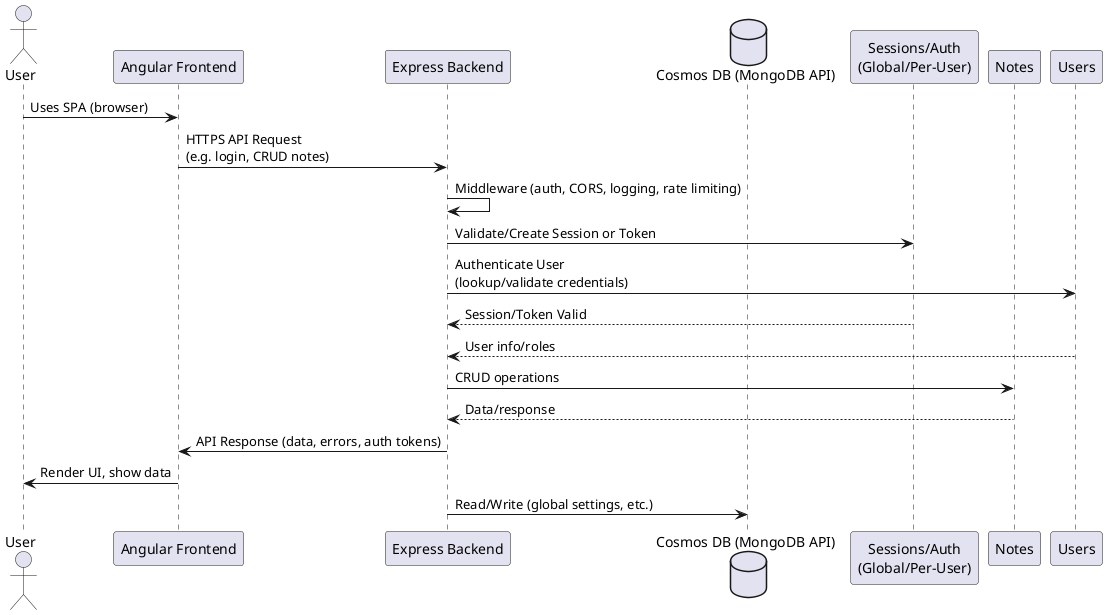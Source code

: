 @startuml ComponentInteractions
actor User
participant "Angular Frontend" as FE
participant "Express Backend" as BE
database "Cosmos DB (MongoDB API)" as DB

participant "Sessions/Auth\n(Global/Per-User)" as Sessions
participant "Notes" as Notes
participant "Users" as Users

User -> FE : Uses SPA (browser)
FE -> BE : HTTPS API Request\n(e.g. login, CRUD notes)
BE -> BE : Middleware (auth, CORS, logging, rate limiting)
BE -> Sessions : Validate/Create Session or Token
BE -> Users : Authenticate User\n(lookup/validate credentials)
Sessions --> BE : Session/Token Valid
Users --> BE : User info/roles
BE -> Notes : CRUD operations
Notes --> BE : Data/response
BE -> FE : API Response (data, errors, auth tokens)
FE -> User : Render UI, show data

BE -> DB : Read/Write (global settings, etc.)
@enduml